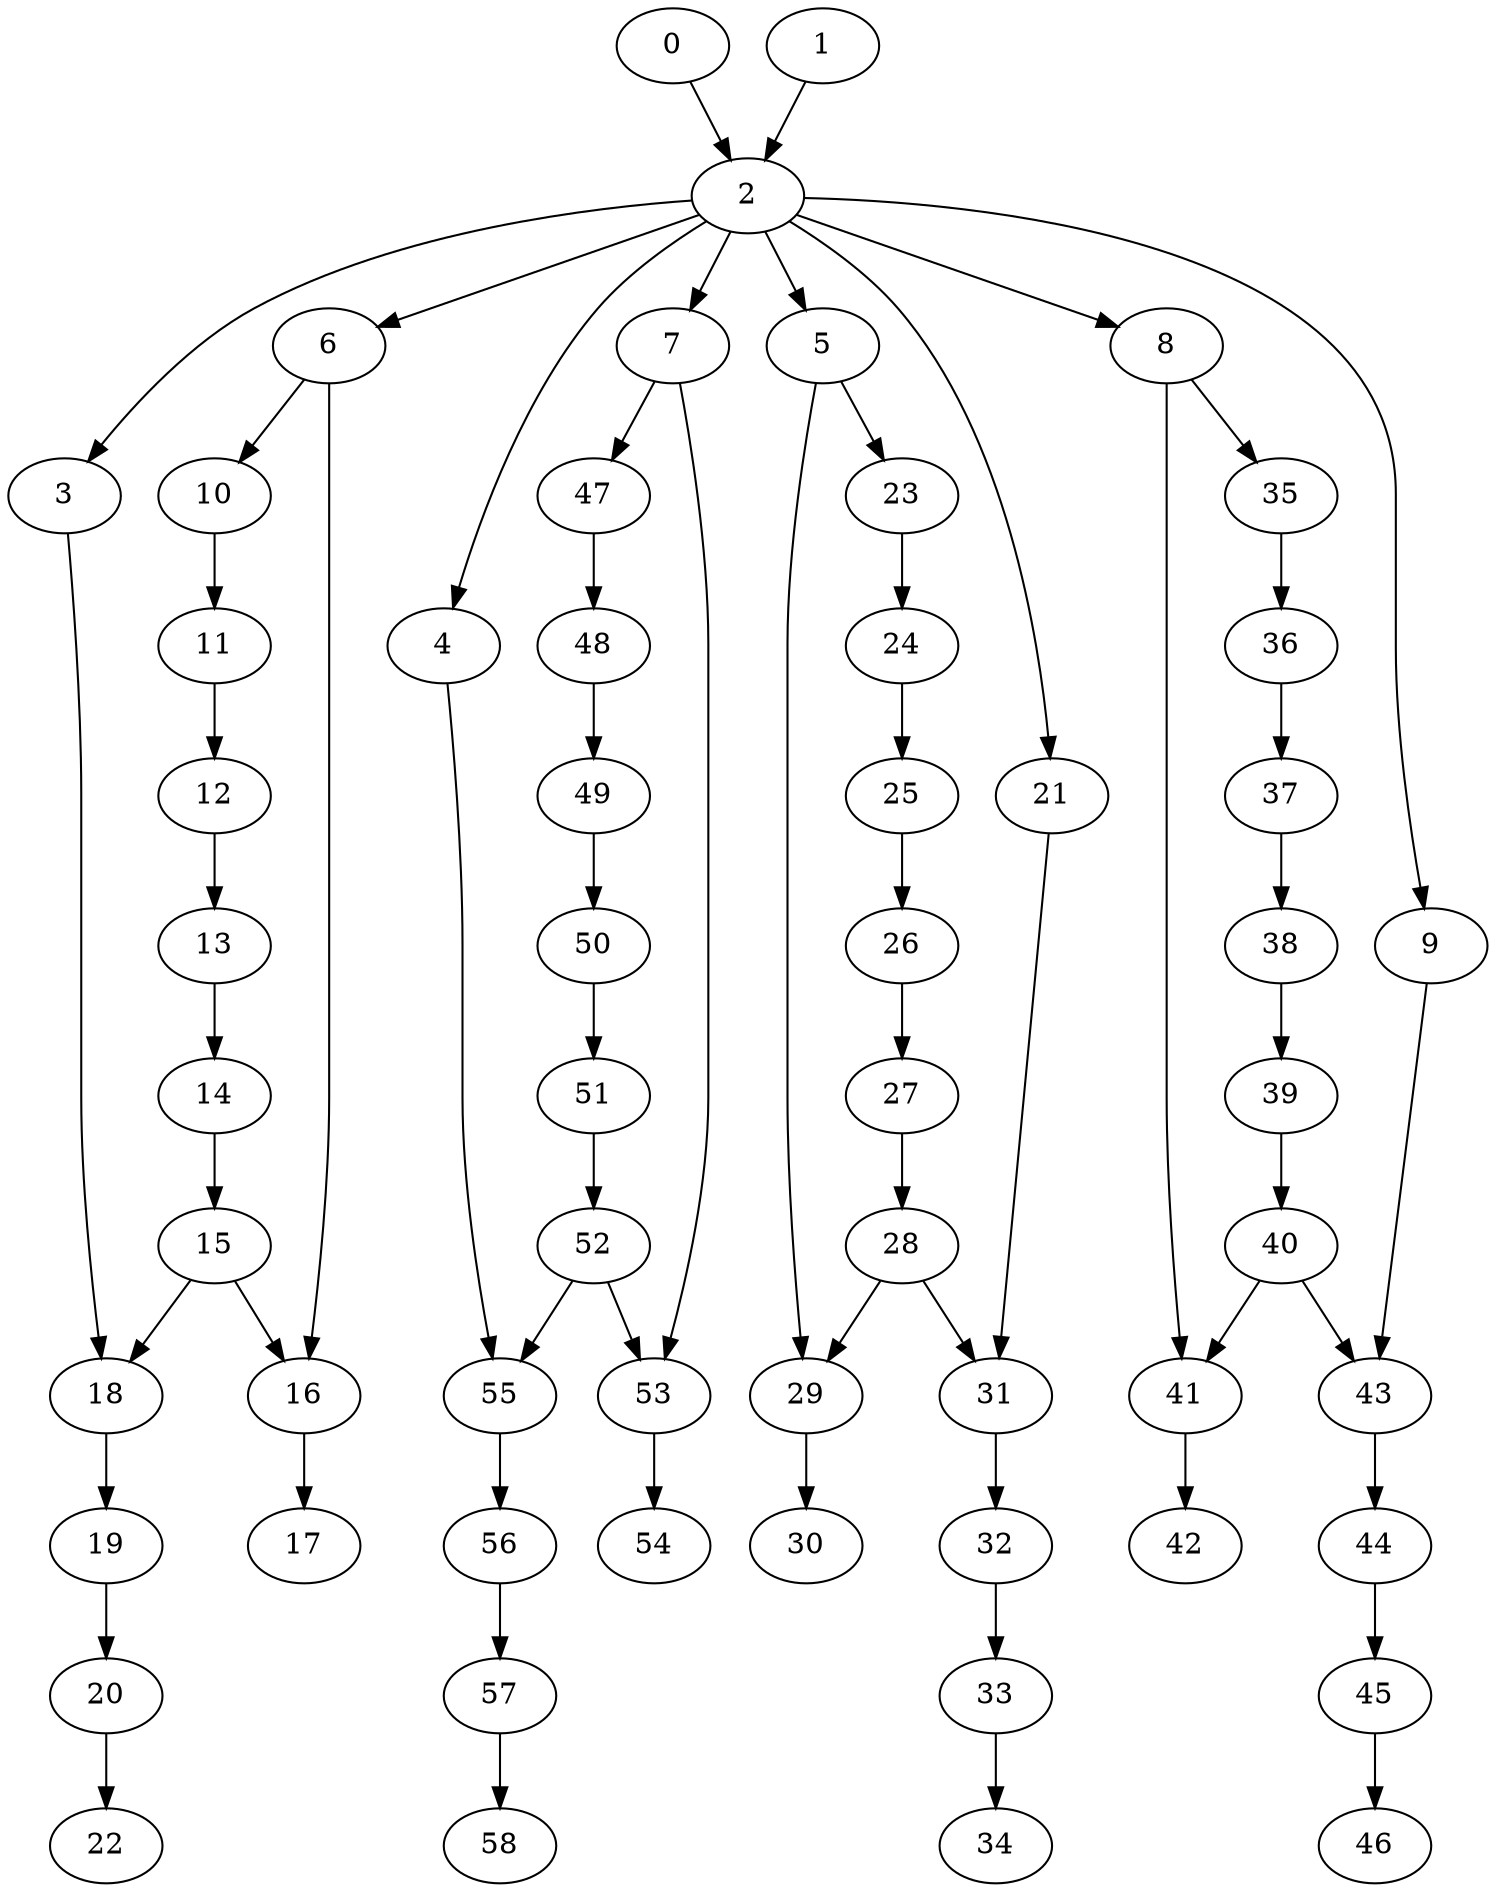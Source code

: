 digraph "" {
	0 -> 2;
	1 -> 2;
	2 -> 3;
	2 -> 4;
	2 -> 5;
	2 -> 6;
	2 -> 7;
	2 -> 8;
	2 -> 9;
	2 -> 21;
	3 -> 18;
	4 -> 55;
	5 -> 23;
	5 -> 29;
	6 -> 10;
	6 -> 16;
	7 -> 47;
	7 -> 53;
	8 -> 35;
	8 -> 41;
	9 -> 43;
	10 -> 11;
	11 -> 12;
	12 -> 13;
	13 -> 14;
	14 -> 15;
	15 -> 16;
	15 -> 18;
	16 -> 17;
	18 -> 19;
	19 -> 20;
	20 -> 22;
	21 -> 31;
	23 -> 24;
	24 -> 25;
	25 -> 26;
	26 -> 27;
	27 -> 28;
	28 -> 29;
	28 -> 31;
	29 -> 30;
	31 -> 32;
	32 -> 33;
	33 -> 34;
	35 -> 36;
	36 -> 37;
	37 -> 38;
	38 -> 39;
	39 -> 40;
	40 -> 41;
	40 -> 43;
	41 -> 42;
	43 -> 44;
	44 -> 45;
	45 -> 46;
	47 -> 48;
	48 -> 49;
	49 -> 50;
	50 -> 51;
	51 -> 52;
	52 -> 53;
	52 -> 55;
	53 -> 54;
	55 -> 56;
	56 -> 57;
	57 -> 58;
}
